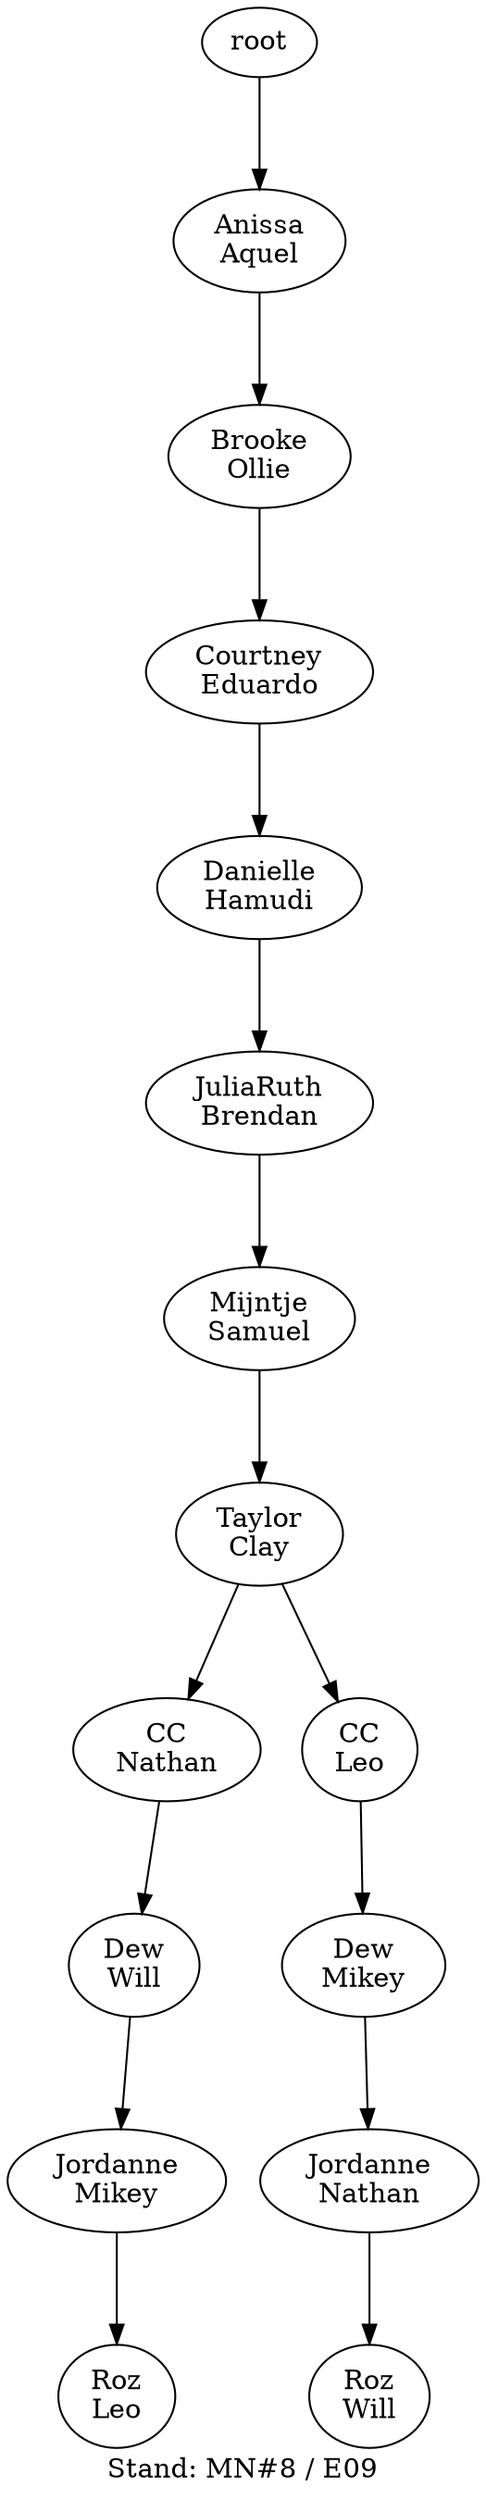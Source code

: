 digraph D { labelloc="b"; label="Stand: MN#8 / E09"; ranksep=0.8;
"root/0"[label="Anissa\nAquel"]
"root" -> "root/0";
"root/0/8"[label="Brooke\nOllie"]
"root/0" -> "root/0/8";
"root/0/8/3"[label="Courtney\nEduardo"]
"root/0/8" -> "root/0/8/3";
"root/0/8/3/4"[label="Danielle\nHamudi"]
"root/0/8/3" -> "root/0/8/3/4";
"root/0/8/3/4/1"[label="JuliaRuth\nBrendan"]
"root/0/8/3/4" -> "root/0/8/3/4/1";
"root/0/8/3/4/1/9"[label="Mijntje\nSamuel"]
"root/0/8/3/4/1" -> "root/0/8/3/4/1/9";
"root/0/8/3/4/1/9/2"[label="Taylor\nClay"]
"root/0/8/3/4/1/9" -> "root/0/8/3/4/1/9/2";
"root/0/8/3/4/1/9/2/7"[label="CC\nNathan"]
"root/0/8/3/4/1/9/2" -> "root/0/8/3/4/1/9/2/7";
"root/0/8/3/4/1/9/2/7/10"[label="Dew\nWill"]
"root/0/8/3/4/1/9/2/7" -> "root/0/8/3/4/1/9/2/7/10";
"root/0/8/3/4/1/9/2/7/10/6"[label="Jordanne\nMikey"]
"root/0/8/3/4/1/9/2/7/10" -> "root/0/8/3/4/1/9/2/7/10/6";
"root/0/8/3/4/1/9/2/7/10/6/5"[label="Roz\nLeo"]
"root/0/8/3/4/1/9/2/7/10/6" -> "root/0/8/3/4/1/9/2/7/10/6/5";
"root/0/8/3/4/1/9/2/5"[label="CC\nLeo"]
"root/0/8/3/4/1/9/2" -> "root/0/8/3/4/1/9/2/5";
"root/0/8/3/4/1/9/2/5/6"[label="Dew\nMikey"]
"root/0/8/3/4/1/9/2/5" -> "root/0/8/3/4/1/9/2/5/6";
"root/0/8/3/4/1/9/2/5/6/7"[label="Jordanne\nNathan"]
"root/0/8/3/4/1/9/2/5/6" -> "root/0/8/3/4/1/9/2/5/6/7";
"root/0/8/3/4/1/9/2/5/6/7/10"[label="Roz\nWill"]
"root/0/8/3/4/1/9/2/5/6/7" -> "root/0/8/3/4/1/9/2/5/6/7/10";
}
